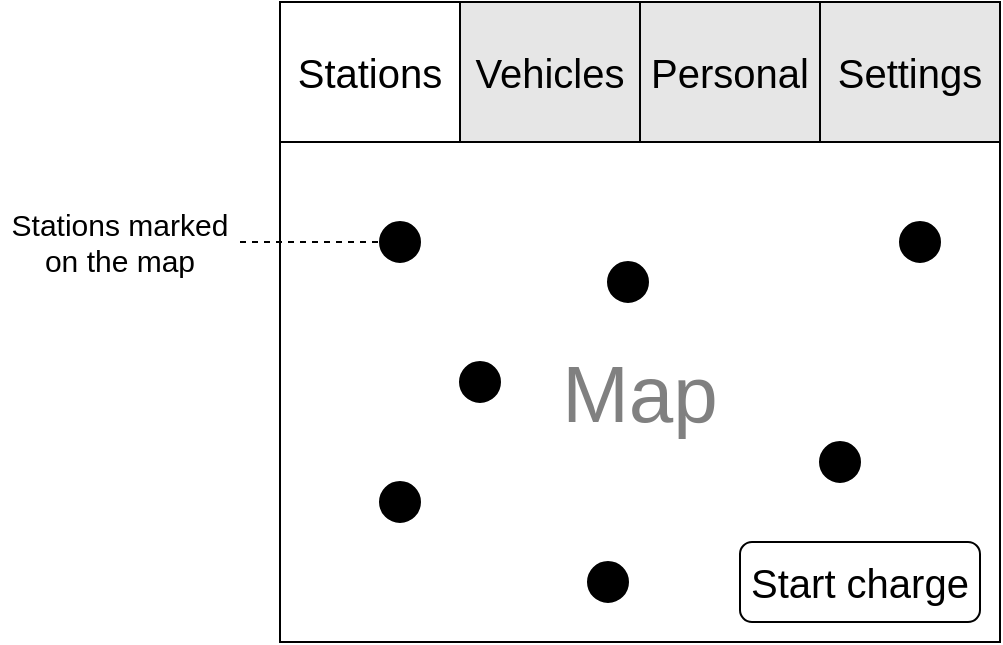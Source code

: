 <mxfile version="20.0.4" type="device"><diagram id="_gg9eRoXJpZ1KPsWaCFE" name="Page-1"><mxGraphModel dx="630" dy="601" grid="1" gridSize="10" guides="1" tooltips="1" connect="1" arrows="1" fold="1" page="1" pageScale="1" pageWidth="827" pageHeight="1169" math="0" shadow="0"><root><mxCell id="0"/><mxCell id="1" parent="0"/><mxCell id="m1bmyoxZ640nbLZtkMWV-7" value="" style="rounded=0;whiteSpace=wrap;html=1;fontSize=20;" parent="1" vertex="1"><mxGeometry x="240" width="360" height="320" as="geometry"/></mxCell><mxCell id="VylwMrU068VeO6xA9WUw-2" value="&lt;p style=&quot;line-height: 1; font-size: 40px;&quot;&gt;Map&lt;/p&gt;" style="rounded=0;whiteSpace=wrap;html=1;fontSize=20;fontColor=#808080;" parent="1" vertex="1"><mxGeometry x="240" y="70" width="360" height="250" as="geometry"/></mxCell><mxCell id="VylwMrU068VeO6xA9WUw-3" value="" style="ellipse;whiteSpace=wrap;html=1;aspect=fixed;fontSize=40;fontColor=#808080;fillColor=#000000;" parent="1" vertex="1"><mxGeometry x="290" y="110" width="20" height="20" as="geometry"/></mxCell><mxCell id="VylwMrU068VeO6xA9WUw-4" value="" style="ellipse;whiteSpace=wrap;html=1;aspect=fixed;fontSize=40;fontColor=#808080;fillColor=#000000;" parent="1" vertex="1"><mxGeometry x="404" y="130" width="20" height="20" as="geometry"/></mxCell><mxCell id="VylwMrU068VeO6xA9WUw-5" value="" style="ellipse;whiteSpace=wrap;html=1;aspect=fixed;fontSize=40;fontColor=#808080;fillColor=#000000;" parent="1" vertex="1"><mxGeometry x="290" y="240" width="20" height="20" as="geometry"/></mxCell><mxCell id="VylwMrU068VeO6xA9WUw-6" value="" style="ellipse;whiteSpace=wrap;html=1;aspect=fixed;fontSize=40;fontColor=#808080;fillColor=#000000;" parent="1" vertex="1"><mxGeometry x="394" y="280" width="20" height="20" as="geometry"/></mxCell><mxCell id="VylwMrU068VeO6xA9WUw-7" value="" style="ellipse;whiteSpace=wrap;html=1;aspect=fixed;fontSize=40;fontColor=#808080;fillColor=#000000;" parent="1" vertex="1"><mxGeometry x="330" y="180" width="20" height="20" as="geometry"/></mxCell><mxCell id="VylwMrU068VeO6xA9WUw-8" value="" style="ellipse;whiteSpace=wrap;html=1;aspect=fixed;fontSize=40;fontColor=#808080;fillColor=#000000;" parent="1" vertex="1"><mxGeometry x="550" y="110" width="20" height="20" as="geometry"/></mxCell><mxCell id="VylwMrU068VeO6xA9WUw-9" value="" style="ellipse;whiteSpace=wrap;html=1;aspect=fixed;fontSize=40;fontColor=#808080;fillColor=#000000;" parent="1" vertex="1"><mxGeometry x="510" y="220" width="20" height="20" as="geometry"/></mxCell><mxCell id="VylwMrU068VeO6xA9WUw-11" value="" style="endArrow=none;dashed=1;html=1;rounded=0;fontSize=40;fontColor=#808080;entryX=0;entryY=0.5;entryDx=0;entryDy=0;" parent="1" target="VylwMrU068VeO6xA9WUw-3" edge="1"><mxGeometry width="50" height="50" relative="1" as="geometry"><mxPoint x="220" y="120" as="sourcePoint"/><mxPoint x="180" y="95" as="targetPoint"/></mxGeometry></mxCell><mxCell id="VylwMrU068VeO6xA9WUw-14" value="&lt;font style=&quot;font-size: 15px;&quot;&gt;Stations marked on the map&lt;/font&gt;" style="text;html=1;strokeColor=none;fillColor=none;align=center;verticalAlign=middle;whiteSpace=wrap;rounded=0;fontSize=10;fontColor=#000000;" parent="1" vertex="1"><mxGeometry x="100" y="90" width="120" height="60" as="geometry"/></mxCell><mxCell id="VylwMrU068VeO6xA9WUw-15" value="Stations" style="rounded=0;whiteSpace=wrap;html=1;fontSize=20;fontColor=#000000;fillColor=#FFFFFF;" parent="1" vertex="1"><mxGeometry x="240" width="90" height="70" as="geometry"/></mxCell><mxCell id="VylwMrU068VeO6xA9WUw-18" value="Vehicles" style="rounded=0;whiteSpace=wrap;html=1;fontSize=20;fontColor=#000000;fillColor=#E6E6E6;" parent="1" vertex="1"><mxGeometry x="330" width="90" height="70" as="geometry"/></mxCell><mxCell id="VylwMrU068VeO6xA9WUw-19" value="Personal" style="rounded=0;whiteSpace=wrap;html=1;fontSize=20;fontColor=#000000;fillColor=#E6E6E6;" parent="1" vertex="1"><mxGeometry x="420" width="90" height="70" as="geometry"/></mxCell><mxCell id="VylwMrU068VeO6xA9WUw-20" value="Settings" style="rounded=0;whiteSpace=wrap;html=1;fontSize=20;fontColor=#000000;fillColor=#E6E6E6;" parent="1" vertex="1"><mxGeometry x="510" width="90" height="70" as="geometry"/></mxCell><mxCell id="oG4oPnuC_cy5RV8ZOfCV-1" value="Start charge" style="rounded=1;whiteSpace=wrap;html=1;fontSize=20;fillColor=#FFFFFF;" vertex="1" parent="1"><mxGeometry x="470" y="270" width="120" height="40" as="geometry"/></mxCell></root></mxGraphModel></diagram></mxfile>